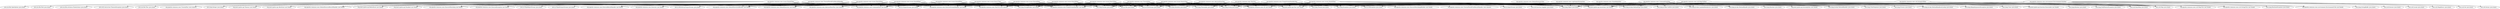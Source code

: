 digraph "test-classes" {
    // Path: java_projects/cleaned_final_projects_decomposed_tests/commons-exec/target/test-classes
   "org.apache.commons.exec.AbstractExecTest"         -> "java.io.File (java.base)";
   "org.apache.commons.exec.AbstractExecTest"         -> "java.io.PrintStream (java.base)";
   "org.apache.commons.exec.AbstractExecTest"         -> "java.lang.IllegalArgumentException (java.base)";
   "org.apache.commons.exec.AbstractExecTest"         -> "java.lang.Object (java.base)";
   "org.apache.commons.exec.AbstractExecTest"         -> "java.lang.String (java.base)";
   "org.apache.commons.exec.AbstractExecTest"         -> "java.lang.StringBuilder (java.base)";
   "org.apache.commons.exec.AbstractExecTest"         -> "java.lang.System (java.base)";
   "org.apache.commons.exec.AbstractExecTest"         -> "org.apache.commons.exec.TestUtil (test-classes)";
   "org.apache.commons.exec.CommandLineTest"          -> "java.io.File (java.base)";
   "org.apache.commons.exec.CommandLineTest"          -> "java.io.PrintStream (java.base)";
   "org.apache.commons.exec.CommandLineTest"          -> "java.lang.Boolean (java.base)";
   "org.apache.commons.exec.CommandLineTest"          -> "java.lang.Class (java.base)";
   "org.apache.commons.exec.CommandLineTest"          -> "java.lang.Exception (java.base)";
   "org.apache.commons.exec.CommandLineTest"          -> "java.lang.IllegalArgumentException (java.base)";
   "org.apache.commons.exec.CommandLineTest"          -> "java.lang.NullPointerException (java.base)";
   "org.apache.commons.exec.CommandLineTest"          -> "java.lang.Object (java.base)";
   "org.apache.commons.exec.CommandLineTest"          -> "java.lang.String (java.base)";
   "org.apache.commons.exec.CommandLineTest"          -> "java.lang.StringBuilder (java.base)";
   "org.apache.commons.exec.CommandLineTest"          -> "java.lang.System (java.base)";
   "org.apache.commons.exec.CommandLineTest"          -> "java.lang.Throwable (java.base)";
   "org.apache.commons.exec.CommandLineTest"          -> "java.lang.invoke.CallSite (java.base)";
   "org.apache.commons.exec.CommandLineTest"          -> "java.lang.invoke.LambdaMetafactory (java.base)";
   "org.apache.commons.exec.CommandLineTest"          -> "java.lang.invoke.MethodHandle (java.base)";
   "org.apache.commons.exec.CommandLineTest"          -> "java.lang.invoke.MethodHandles (java.base)";
   "org.apache.commons.exec.CommandLineTest"          -> "java.lang.invoke.MethodHandles$Lookup (java.base)";
   "org.apache.commons.exec.CommandLineTest"          -> "java.lang.invoke.MethodType (java.base)";
   "org.apache.commons.exec.CommandLineTest"          -> "java.util.HashMap (java.base)";
   "org.apache.commons.exec.CommandLineTest"          -> "java.util.Map (java.base)";
   "org.apache.commons.exec.CommandLineTest"          -> "org.apache.commons.exec.CommandLine (not found)";
   "org.apache.commons.exec.CommandLineTest"          -> "org.apache.commons.exec.util.StringUtils (not found)";
   "org.apache.commons.exec.CommandLineTest"          -> "org.junit.jupiter.api.Assertions (not found)";
   "org.apache.commons.exec.CommandLineTest"          -> "org.junit.jupiter.api.Test (not found)";
   "org.apache.commons.exec.CommandLineTest"          -> "org.junit.jupiter.api.function.Executable (not found)";
   "org.apache.commons.exec.DefaultExecutorTest"      -> "java.lang.Object (java.base)";
   "org.apache.commons.exec.LogOutputStreamTest"      -> "java.lang.Object (java.base)";
   "org.apache.commons.exec.PumpStreamHandlerTest"    -> "java.lang.Object (java.base)";
   "org.apache.commons.exec.PumpStreamHandlerTest"    -> "java.time.Duration (java.base)";
   "org.apache.commons.exec.PumpStreamHandlerTest"    -> "org.apache.commons.exec.PumpStreamHandler (not found)";
   "org.apache.commons.exec.PumpStreamHandlerTest"    -> "org.junit.jupiter.api.Assertions (not found)";
   "org.apache.commons.exec.PumpStreamHandlerTest"    -> "org.junit.jupiter.api.Test (not found)";
   "org.apache.commons.exec.StandAloneTest"           -> "java.lang.Object (java.base)";
   "org.apache.commons.exec.TestUtil"                 -> "java.io.File (java.base)";
   "org.apache.commons.exec.TestUtil"                 -> "java.lang.Object (java.base)";
   "org.apache.commons.exec.TestUtil"                 -> "java.lang.String (java.base)";
   "org.apache.commons.exec.TestUtil"                 -> "java.lang.StringBuilder (java.base)";
   "org.apache.commons.exec.TestUtil"                 -> "org.apache.commons.exec.OS (not found)";
   "org.apache.commons.exec.TestUtil"                 -> "org.junit.jupiter.api.Assertions (not found)";
   "org.apache.commons.exec.TutorialTest"             -> "java.io.File (java.base)";
   "org.apache.commons.exec.TutorialTest"             -> "java.io.IOException (java.base)";
   "org.apache.commons.exec.TutorialTest"             -> "java.io.PrintStream (java.base)";
   "org.apache.commons.exec.TutorialTest"             -> "java.lang.Exception (java.base)";
   "org.apache.commons.exec.TutorialTest"             -> "java.lang.Object (java.base)";
   "org.apache.commons.exec.TutorialTest"             -> "java.lang.String (java.base)";
   "org.apache.commons.exec.TutorialTest"             -> "java.lang.StringBuilder (java.base)";
   "org.apache.commons.exec.TutorialTest"             -> "java.lang.System (java.base)";
   "org.apache.commons.exec.TutorialTest"             -> "java.time.Duration (java.base)";
   "org.apache.commons.exec.TutorialTest"             -> "java.util.HashMap (java.base)";
   "org.apache.commons.exec.TutorialTest"             -> "java.util.Map (java.base)";
   "org.apache.commons.exec.TutorialTest"             -> "org.apache.commons.exec.CommandLine (not found)";
   "org.apache.commons.exec.TutorialTest"             -> "org.apache.commons.exec.DefaultExecutor (not found)";
   "org.apache.commons.exec.TutorialTest"             -> "org.apache.commons.exec.DefaultExecutor$Builder (not found)";
   "org.apache.commons.exec.TutorialTest"             -> "org.apache.commons.exec.ExecuteResultHandler (not found)";
   "org.apache.commons.exec.TutorialTest"             -> "org.apache.commons.exec.ExecuteWatchdog (not found)";
   "org.apache.commons.exec.TutorialTest"             -> "org.apache.commons.exec.ExecuteWatchdog$Builder (not found)";
   "org.apache.commons.exec.TutorialTest"             -> "org.apache.commons.exec.Executor (not found)";
   "org.apache.commons.exec.TutorialTest"             -> "org.apache.commons.exec.TestUtil (test-classes)";
   "org.apache.commons.exec.TutorialTest"             -> "org.apache.commons.exec.TutorialTest$PrintResultHandler (test-classes)";
   "org.apache.commons.exec.TutorialTest"             -> "org.junit.jupiter.api.Assertions (not found)";
   "org.apache.commons.exec.TutorialTest"             -> "org.junit.jupiter.api.Test (not found)";
   "org.apache.commons.exec.TutorialTest$PrintResultHandler" -> "java.io.PrintStream (java.base)";
   "org.apache.commons.exec.TutorialTest$PrintResultHandler" -> "java.lang.String (java.base)";
   "org.apache.commons.exec.TutorialTest$PrintResultHandler" -> "java.lang.StringBuilder (java.base)";
   "org.apache.commons.exec.TutorialTest$PrintResultHandler" -> "java.lang.System (java.base)";
   "org.apache.commons.exec.TutorialTest$PrintResultHandler" -> "org.apache.commons.exec.DefaultExecuteResultHandler (not found)";
   "org.apache.commons.exec.TutorialTest$PrintResultHandler" -> "org.apache.commons.exec.ExecuteException (not found)";
   "org.apache.commons.exec.TutorialTest$PrintResultHandler" -> "org.apache.commons.exec.ExecuteWatchdog (not found)";
   "org.apache.commons.exec.TutorialTest$PrintResultHandler" -> "org.apache.commons.exec.TutorialTest (test-classes)";
   "org.apache.commons.exec.environment.EnvironmentUtilsTest" -> "java.io.IOException (java.base)";
   "org.apache.commons.exec.environment.EnvironmentUtilsTest" -> "java.lang.Exception (java.base)";
   "org.apache.commons.exec.environment.EnvironmentUtilsTest" -> "java.lang.Object (java.base)";
   "org.apache.commons.exec.environment.EnvironmentUtilsTest" -> "java.lang.String (java.base)";
   "org.apache.commons.exec.environment.EnvironmentUtilsTest" -> "java.lang.StringBuilder (java.base)";
   "org.apache.commons.exec.environment.EnvironmentUtilsTest" -> "java.util.Arrays (java.base)";
   "org.apache.commons.exec.environment.EnvironmentUtilsTest" -> "java.util.HashMap (java.base)";
   "org.apache.commons.exec.environment.EnvironmentUtilsTest" -> "java.util.Iterator (java.base)";
   "org.apache.commons.exec.environment.EnvironmentUtilsTest" -> "java.util.Locale (java.base)";
   "org.apache.commons.exec.environment.EnvironmentUtilsTest" -> "java.util.Map (java.base)";
   "org.apache.commons.exec.environment.EnvironmentUtilsTest" -> "java.util.Map$Entry (java.base)";
   "org.apache.commons.exec.environment.EnvironmentUtilsTest" -> "java.util.Set (java.base)";
   "org.apache.commons.exec.environment.EnvironmentUtilsTest" -> "org.apache.commons.exec.OS (not found)";
   "org.apache.commons.exec.environment.EnvironmentUtilsTest" -> "org.apache.commons.exec.environment.EnvironmentUtils (not found)";
   "org.apache.commons.exec.environment.EnvironmentUtilsTest" -> "org.junit.jupiter.api.Assertions (not found)";
   "org.apache.commons.exec.environment.EnvironmentUtilsTest" -> "org.junit.jupiter.api.Test (not found)";
   "org.apache.commons.exec.issues.Exec33Test"        -> "java.io.File (java.base)";
   "org.apache.commons.exec.issues.Exec33Test"        -> "java.io.InputStream (java.base)";
   "org.apache.commons.exec.issues.Exec33Test"        -> "java.io.OutputStream (java.base)";
   "org.apache.commons.exec.issues.Exec33Test"        -> "java.io.PrintStream (java.base)";
   "org.apache.commons.exec.issues.Exec33Test"        -> "java.lang.Exception (java.base)";
   "org.apache.commons.exec.issues.Exec33Test"        -> "java.lang.Object (java.base)";
   "org.apache.commons.exec.issues.Exec33Test"        -> "java.lang.String (java.base)";
   "org.apache.commons.exec.issues.Exec33Test"        -> "java.lang.StringBuilder (java.base)";
   "org.apache.commons.exec.issues.Exec33Test"        -> "java.lang.System (java.base)";
   "org.apache.commons.exec.issues.Exec33Test"        -> "org.apache.commons.exec.CommandLine (not found)";
   "org.apache.commons.exec.issues.Exec33Test"        -> "org.apache.commons.exec.DefaultExecutor (not found)";
   "org.apache.commons.exec.issues.Exec33Test"        -> "org.apache.commons.exec.DefaultExecutor$Builder (not found)";
   "org.apache.commons.exec.issues.Exec33Test"        -> "org.apache.commons.exec.ExecuteStreamHandler (not found)";
   "org.apache.commons.exec.issues.Exec33Test"        -> "org.apache.commons.exec.Executor (not found)";
   "org.apache.commons.exec.issues.Exec33Test"        -> "org.apache.commons.exec.PumpStreamHandler (not found)";
   "org.apache.commons.exec.issues.Exec33Test"        -> "org.apache.commons.exec.TestUtil (test-classes)";
   "org.apache.commons.exec.issues.Exec33Test"        -> "org.junit.jupiter.api.Assertions (not found)";
   "org.apache.commons.exec.issues.Exec33Test"        -> "org.junit.jupiter.api.Test (not found)";
   "org.apache.commons.exec.issues.Exec34Test"        -> "java.io.File (java.base)";
   "org.apache.commons.exec.issues.Exec34Test"        -> "java.lang.Exception (java.base)";
   "org.apache.commons.exec.issues.Exec34Test"        -> "java.lang.Integer (java.base)";
   "org.apache.commons.exec.issues.Exec34Test"        -> "java.lang.Object (java.base)";
   "org.apache.commons.exec.issues.Exec34Test"        -> "java.lang.String (java.base)";
   "org.apache.commons.exec.issues.Exec34Test"        -> "java.lang.StringBuilder (java.base)";
   "org.apache.commons.exec.issues.Exec34Test"        -> "org.apache.commons.exec.CommandLine (not found)";
   "org.apache.commons.exec.issues.Exec34Test"        -> "org.apache.commons.exec.DefaultExecuteResultHandler (not found)";
   "org.apache.commons.exec.issues.Exec34Test"        -> "org.apache.commons.exec.DefaultExecutor (not found)";
   "org.apache.commons.exec.issues.Exec34Test"        -> "org.apache.commons.exec.DefaultExecutor$Builder (not found)";
   "org.apache.commons.exec.issues.Exec34Test"        -> "org.apache.commons.exec.ExecuteException (not found)";
   "org.apache.commons.exec.issues.Exec34Test"        -> "org.apache.commons.exec.ExecuteResultHandler (not found)";
   "org.apache.commons.exec.issues.Exec34Test"        -> "org.apache.commons.exec.ExecuteWatchdog (not found)";
   "org.apache.commons.exec.issues.Exec34Test"        -> "org.apache.commons.exec.Executor (not found)";
   "org.apache.commons.exec.issues.Exec34Test"        -> "org.apache.commons.exec.TestUtil (test-classes)";
   "org.apache.commons.exec.issues.Exec34Test"        -> "org.junit.jupiter.api.Assertions (not found)";
   "org.apache.commons.exec.issues.Exec34Test"        -> "org.junit.jupiter.api.Test (not found)";
   "org.apache.commons.exec.issues.Exec36Test"        -> "java.io.ByteArrayOutputStream (java.base)";
   "org.apache.commons.exec.issues.Exec36Test"        -> "java.io.File (java.base)";
   "org.apache.commons.exec.issues.Exec36Test"        -> "java.io.OutputStream (java.base)";
   "org.apache.commons.exec.issues.Exec36Test"        -> "java.io.PrintStream (java.base)";
   "org.apache.commons.exec.issues.Exec36Test"        -> "java.lang.Exception (java.base)";
   "org.apache.commons.exec.issues.Exec36Test"        -> "java.lang.Object (java.base)";
   "org.apache.commons.exec.issues.Exec36Test"        -> "java.lang.String (java.base)";
   "org.apache.commons.exec.issues.Exec36Test"        -> "java.lang.StringBuilder (java.base)";
   "org.apache.commons.exec.issues.Exec36Test"        -> "java.lang.System (java.base)";
   "org.apache.commons.exec.issues.Exec36Test"        -> "java.util.HashMap (java.base)";
   "org.apache.commons.exec.issues.Exec36Test"        -> "java.util.Map (java.base)";
   "org.apache.commons.exec.issues.Exec36Test"        -> "org.apache.commons.exec.CommandLine (not found)";
   "org.apache.commons.exec.issues.Exec36Test"        -> "org.apache.commons.exec.DefaultExecutor (not found)";
   "org.apache.commons.exec.issues.Exec36Test"        -> "org.apache.commons.exec.DefaultExecutor$Builder (not found)";
   "org.apache.commons.exec.issues.Exec36Test"        -> "org.apache.commons.exec.ExecuteStreamHandler (not found)";
   "org.apache.commons.exec.issues.Exec36Test"        -> "org.apache.commons.exec.Executor (not found)";
   "org.apache.commons.exec.issues.Exec36Test"        -> "org.apache.commons.exec.OS (not found)";
   "org.apache.commons.exec.issues.Exec36Test"        -> "org.apache.commons.exec.PumpStreamHandler (not found)";
   "org.apache.commons.exec.issues.Exec36Test"        -> "org.apache.commons.exec.TestUtil (test-classes)";
   "org.apache.commons.exec.issues.Exec36Test"        -> "org.junit.jupiter.api.AfterEach (not found)";
   "org.apache.commons.exec.issues.Exec36Test"        -> "org.junit.jupiter.api.Assertions (not found)";
   "org.apache.commons.exec.issues.Exec36Test"        -> "org.junit.jupiter.api.BeforeEach (not found)";
   "org.apache.commons.exec.issues.Exec36Test"        -> "org.junit.jupiter.api.Disabled (not found)";
   "org.apache.commons.exec.issues.Exec36Test"        -> "org.junit.jupiter.api.Test (not found)";
   "org.apache.commons.exec.issues.Exec41Test"        -> "java.io.File (java.base)";
   "org.apache.commons.exec.issues.Exec41Test"        -> "java.io.InputStream (java.base)";
   "org.apache.commons.exec.issues.Exec41Test"        -> "java.io.OutputStream (java.base)";
   "org.apache.commons.exec.issues.Exec41Test"        -> "java.io.PrintStream (java.base)";
   "org.apache.commons.exec.issues.Exec41Test"        -> "java.lang.Exception (java.base)";
   "org.apache.commons.exec.issues.Exec41Test"        -> "java.lang.Object (java.base)";
   "org.apache.commons.exec.issues.Exec41Test"        -> "java.lang.String (java.base)";
   "org.apache.commons.exec.issues.Exec41Test"        -> "java.lang.StringBuilder (java.base)";
   "org.apache.commons.exec.issues.Exec41Test"        -> "java.lang.System (java.base)";
   "org.apache.commons.exec.issues.Exec41Test"        -> "java.lang.invoke.CallSite (java.base)";
   "org.apache.commons.exec.issues.Exec41Test"        -> "java.lang.invoke.LambdaMetafactory (java.base)";
   "org.apache.commons.exec.issues.Exec41Test"        -> "java.lang.invoke.MethodHandle (java.base)";
   "org.apache.commons.exec.issues.Exec41Test"        -> "java.lang.invoke.MethodHandles (java.base)";
   "org.apache.commons.exec.issues.Exec41Test"        -> "java.lang.invoke.MethodHandles$Lookup (java.base)";
   "org.apache.commons.exec.issues.Exec41Test"        -> "java.lang.invoke.MethodType (java.base)";
   "org.apache.commons.exec.issues.Exec41Test"        -> "java.util.function.Supplier (java.base)";
   "org.apache.commons.exec.issues.Exec41Test"        -> "org.apache.commons.exec.CommandLine (not found)";
   "org.apache.commons.exec.issues.Exec41Test"        -> "org.apache.commons.exec.DefaultExecutor (not found)";
   "org.apache.commons.exec.issues.Exec41Test"        -> "org.apache.commons.exec.DefaultExecutor$Builder (not found)";
   "org.apache.commons.exec.issues.Exec41Test"        -> "org.apache.commons.exec.ExecuteException (not found)";
   "org.apache.commons.exec.issues.Exec41Test"        -> "org.apache.commons.exec.ExecuteStreamHandler (not found)";
   "org.apache.commons.exec.issues.Exec41Test"        -> "org.apache.commons.exec.ExecuteWatchdog (not found)";
   "org.apache.commons.exec.issues.Exec41Test"        -> "org.apache.commons.exec.OS (not found)";
   "org.apache.commons.exec.issues.Exec41Test"        -> "org.apache.commons.exec.PumpStreamHandler (not found)";
   "org.apache.commons.exec.issues.Exec41Test"        -> "org.apache.commons.exec.TestUtil (test-classes)";
   "org.apache.commons.exec.issues.Exec41Test"        -> "org.junit.jupiter.api.Assertions (not found)";
   "org.apache.commons.exec.issues.Exec41Test"        -> "org.junit.jupiter.api.Test (not found)";
   "org.apache.commons.exec.issues.Exec44Test"        -> "java.io.File (java.base)";
   "org.apache.commons.exec.issues.Exec44Test"        -> "java.lang.Exception (java.base)";
   "org.apache.commons.exec.issues.Exec44Test"        -> "java.lang.Object (java.base)";
   "org.apache.commons.exec.issues.Exec44Test"        -> "java.lang.String (java.base)";
   "org.apache.commons.exec.issues.Exec44Test"        -> "java.lang.StringBuilder (java.base)";
   "org.apache.commons.exec.issues.Exec44Test"        -> "java.lang.Thread (java.base)";
   "org.apache.commons.exec.issues.Exec44Test"        -> "org.apache.commons.exec.CommandLine (not found)";
   "org.apache.commons.exec.issues.Exec44Test"        -> "org.apache.commons.exec.DefaultExecuteResultHandler (not found)";
   "org.apache.commons.exec.issues.Exec44Test"        -> "org.apache.commons.exec.DefaultExecutor (not found)";
   "org.apache.commons.exec.issues.Exec44Test"        -> "org.apache.commons.exec.DefaultExecutor$Builder (not found)";
   "org.apache.commons.exec.issues.Exec44Test"        -> "org.apache.commons.exec.ExecuteResultHandler (not found)";
   "org.apache.commons.exec.issues.Exec44Test"        -> "org.apache.commons.exec.ExecuteWatchdog (not found)";
   "org.apache.commons.exec.issues.Exec44Test"        -> "org.apache.commons.exec.Executor (not found)";
   "org.apache.commons.exec.issues.Exec44Test"        -> "org.apache.commons.exec.TestUtil (test-classes)";
   "org.apache.commons.exec.issues.Exec44Test"        -> "org.junit.jupiter.api.Assertions (not found)";
   "org.apache.commons.exec.issues.Exec44Test"        -> "org.junit.jupiter.api.Test (not found)";
   "org.apache.commons.exec.issues.Exec49Test"        -> "java.io.ByteArrayOutputStream (java.base)";
   "org.apache.commons.exec.issues.Exec49Test"        -> "java.io.OutputStream (java.base)";
   "org.apache.commons.exec.issues.Exec49Test"        -> "java.io.PipedInputStream (java.base)";
   "org.apache.commons.exec.issues.Exec49Test"        -> "java.io.PipedOutputStream (java.base)";
   "org.apache.commons.exec.issues.Exec49Test"        -> "java.io.PrintStream (java.base)";
   "org.apache.commons.exec.issues.Exec49Test"        -> "java.lang.Exception (java.base)";
   "org.apache.commons.exec.issues.Exec49Test"        -> "java.lang.Object (java.base)";
   "org.apache.commons.exec.issues.Exec49Test"        -> "java.lang.String (java.base)";
   "org.apache.commons.exec.issues.Exec49Test"        -> "java.lang.StringBuilder (java.base)";
   "org.apache.commons.exec.issues.Exec49Test"        -> "java.lang.System (java.base)";
   "org.apache.commons.exec.issues.Exec49Test"        -> "java.lang.Throwable (java.base)";
   "org.apache.commons.exec.issues.Exec49Test"        -> "java.time.Duration (java.base)";
   "org.apache.commons.exec.issues.Exec49Test"        -> "org.apache.commons.exec.CommandLine (not found)";
   "org.apache.commons.exec.issues.Exec49Test"        -> "org.apache.commons.exec.DefaultExecuteResultHandler (not found)";
   "org.apache.commons.exec.issues.Exec49Test"        -> "org.apache.commons.exec.DefaultExecutor (not found)";
   "org.apache.commons.exec.issues.Exec49Test"        -> "org.apache.commons.exec.DefaultExecutor$Builder (not found)";
   "org.apache.commons.exec.issues.Exec49Test"        -> "org.apache.commons.exec.ExecuteResultHandler (not found)";
   "org.apache.commons.exec.issues.Exec49Test"        -> "org.apache.commons.exec.ExecuteStreamHandler (not found)";
   "org.apache.commons.exec.issues.Exec49Test"        -> "org.apache.commons.exec.Executor (not found)";
   "org.apache.commons.exec.issues.Exec49Test"        -> "org.apache.commons.exec.OS (not found)";
   "org.apache.commons.exec.issues.Exec49Test"        -> "org.apache.commons.exec.PumpStreamHandler (not found)";
   "org.apache.commons.exec.issues.Exec49Test"        -> "org.junit.jupiter.api.Test (not found)";
   "org.apache.commons.exec.issues.Exec57Test"        -> "java.io.File (java.base)";
   "org.apache.commons.exec.issues.Exec57Test"        -> "java.io.IOException (java.base)";
   "org.apache.commons.exec.issues.Exec57Test"        -> "java.io.OutputStream (java.base)";
   "org.apache.commons.exec.issues.Exec57Test"        -> "java.io.PrintStream (java.base)";
   "org.apache.commons.exec.issues.Exec57Test"        -> "java.lang.String (java.base)";
   "org.apache.commons.exec.issues.Exec57Test"        -> "java.lang.System (java.base)";
   "org.apache.commons.exec.issues.Exec57Test"        -> "org.apache.commons.exec.AbstractExecTest (test-classes)";
   "org.apache.commons.exec.issues.Exec57Test"        -> "org.apache.commons.exec.CommandLine (not found)";
   "org.apache.commons.exec.issues.Exec57Test"        -> "org.apache.commons.exec.DefaultExecutor (not found)";
   "org.apache.commons.exec.issues.Exec57Test"        -> "org.apache.commons.exec.DefaultExecutor$Builder (not found)";
   "org.apache.commons.exec.issues.Exec57Test"        -> "org.apache.commons.exec.ExecuteStreamHandler (not found)";
   "org.apache.commons.exec.issues.Exec57Test"        -> "org.apache.commons.exec.OS (not found)";
   "org.apache.commons.exec.issues.Exec57Test"        -> "org.apache.commons.exec.PumpStreamHandler (not found)";
   "org.apache.commons.exec.issues.Exec57Test"        -> "org.junit.jupiter.api.Disabled (not found)";
   "org.apache.commons.exec.issues.Exec57Test"        -> "org.junit.jupiter.api.Test (not found)";
   "org.apache.commons.exec.issues.Exec57Test"        -> "org.junit.jupiter.api.Timeout (not found)";
   "org.apache.commons.exec.issues.Exec60Test"        -> "java.io.File (java.base)";
   "org.apache.commons.exec.issues.Exec60Test"        -> "java.io.PrintStream (java.base)";
   "org.apache.commons.exec.issues.Exec60Test"        -> "java.lang.Exception (java.base)";
   "org.apache.commons.exec.issues.Exec60Test"        -> "java.lang.Integer (java.base)";
   "org.apache.commons.exec.issues.Exec60Test"        -> "java.lang.String (java.base)";
   "org.apache.commons.exec.issues.Exec60Test"        -> "java.lang.StringBuilder (java.base)";
   "org.apache.commons.exec.issues.Exec60Test"        -> "java.lang.System (java.base)";
   "org.apache.commons.exec.issues.Exec60Test"        -> "org.apache.commons.exec.AbstractExecTest (test-classes)";
   "org.apache.commons.exec.issues.Exec60Test"        -> "org.apache.commons.exec.CommandLine (not found)";
   "org.apache.commons.exec.issues.Exec60Test"        -> "org.apache.commons.exec.DefaultExecutor (not found)";
   "org.apache.commons.exec.issues.Exec60Test"        -> "org.apache.commons.exec.DefaultExecutor$Builder (not found)";
   "org.apache.commons.exec.issues.Exec60Test"        -> "org.apache.commons.exec.ExecuteException (not found)";
   "org.apache.commons.exec.issues.Exec60Test"        -> "org.apache.commons.exec.ExecuteWatchdog (not found)";
   "org.apache.commons.exec.issues.Exec60Test"        -> "org.apache.commons.exec.Executor (not found)";
   "org.apache.commons.exec.issues.Exec60Test"        -> "org.junit.jupiter.api.Assertions (not found)";
   "org.apache.commons.exec.issues.Exec60Test"        -> "org.junit.jupiter.api.Disabled (not found)";
   "org.apache.commons.exec.issues.Exec60Test"        -> "org.junit.jupiter.api.Test (not found)";
   "org.apache.commons.exec.issues.Exec62Test"        -> "java.io.File (java.base)";
   "org.apache.commons.exec.issues.Exec62Test"        -> "java.io.OutputStream (java.base)";
   "org.apache.commons.exec.issues.Exec62Test"        -> "java.lang.Exception (java.base)";
   "org.apache.commons.exec.issues.Exec62Test"        -> "java.lang.Integer (java.base)";
   "org.apache.commons.exec.issues.Exec62Test"        -> "java.lang.Object (java.base)";
   "org.apache.commons.exec.issues.Exec62Test"        -> "java.lang.String (java.base)";
   "org.apache.commons.exec.issues.Exec62Test"        -> "java.lang.StringBuilder (java.base)";
   "org.apache.commons.exec.issues.Exec62Test"        -> "java.lang.Throwable (java.base)";
   "org.apache.commons.exec.issues.Exec62Test"        -> "java.nio.file.Files (java.base)";
   "org.apache.commons.exec.issues.Exec62Test"        -> "java.nio.file.OpenOption (java.base)";
   "org.apache.commons.exec.issues.Exec62Test"        -> "java.nio.file.Path (java.base)";
   "org.apache.commons.exec.issues.Exec62Test"        -> "java.nio.file.attribute.FileAttribute (java.base)";
   "org.apache.commons.exec.issues.Exec62Test"        -> "java.util.concurrent.TimeoutException (java.base)";
   "org.apache.commons.exec.issues.Exec62Test"        -> "org.apache.commons.exec.CommandLine (not found)";
   "org.apache.commons.exec.issues.Exec62Test"        -> "org.apache.commons.exec.DefaultExecutor (not found)";
   "org.apache.commons.exec.issues.Exec62Test"        -> "org.apache.commons.exec.DefaultExecutor$Builder (not found)";
   "org.apache.commons.exec.issues.Exec62Test"        -> "org.apache.commons.exec.ExecuteStreamHandler (not found)";
   "org.apache.commons.exec.issues.Exec62Test"        -> "org.apache.commons.exec.ExecuteWatchdog (not found)";
   "org.apache.commons.exec.issues.Exec62Test"        -> "org.apache.commons.exec.OS (not found)";
   "org.apache.commons.exec.issues.Exec62Test"        -> "org.apache.commons.exec.PumpStreamHandler (not found)";
   "org.apache.commons.exec.issues.Exec62Test"        -> "org.apache.commons.exec.TestUtil (test-classes)";
   "org.apache.commons.exec.issues.Exec62Test"        -> "org.junit.jupiter.api.AfterEach (not found)";
   "org.apache.commons.exec.issues.Exec62Test"        -> "org.junit.jupiter.api.BeforeEach (not found)";
   "org.apache.commons.exec.issues.Exec62Test"        -> "org.junit.jupiter.api.Disabled (not found)";
   "org.apache.commons.exec.issues.Exec62Test"        -> "org.junit.jupiter.api.Test (not found)";
   "org.apache.commons.exec.issues.Exec62Test"        -> "org.junit.jupiter.api.Timeout (not found)";
   "org.apache.commons.exec.issues.Exec65Test"        -> "java.io.File (java.base)";
   "org.apache.commons.exec.issues.Exec65Test"        -> "java.io.InputStream (java.base)";
   "org.apache.commons.exec.issues.Exec65Test"        -> "java.io.OutputStream (java.base)";
   "org.apache.commons.exec.issues.Exec65Test"        -> "java.io.PrintStream (java.base)";
   "org.apache.commons.exec.issues.Exec65Test"        -> "java.lang.CharSequence (java.base)";
   "org.apache.commons.exec.issues.Exec65Test"        -> "java.lang.Class (java.base)";
   "org.apache.commons.exec.issues.Exec65Test"        -> "java.lang.Exception (java.base)";
   "org.apache.commons.exec.issues.Exec65Test"        -> "java.lang.Process (java.base)";
   "org.apache.commons.exec.issues.Exec65Test"        -> "java.lang.Runtime (java.base)";
   "org.apache.commons.exec.issues.Exec65Test"        -> "java.lang.String (java.base)";
   "org.apache.commons.exec.issues.Exec65Test"        -> "java.lang.System (java.base)";
   "org.apache.commons.exec.issues.Exec65Test"        -> "java.lang.Thread (java.base)";
   "org.apache.commons.exec.issues.Exec65Test"        -> "java.lang.Throwable (java.base)";
   "org.apache.commons.exec.issues.Exec65Test"        -> "java.lang.invoke.CallSite (java.base)";
   "org.apache.commons.exec.issues.Exec65Test"        -> "java.lang.invoke.LambdaMetafactory (java.base)";
   "org.apache.commons.exec.issues.Exec65Test"        -> "java.lang.invoke.MethodHandle (java.base)";
   "org.apache.commons.exec.issues.Exec65Test"        -> "java.lang.invoke.MethodHandles (java.base)";
   "org.apache.commons.exec.issues.Exec65Test"        -> "java.lang.invoke.MethodHandles$Lookup (java.base)";
   "org.apache.commons.exec.issues.Exec65Test"        -> "java.lang.invoke.MethodType (java.base)";
   "org.apache.commons.exec.issues.Exec65Test"        -> "org.apache.commons.exec.AbstractExecTest (test-classes)";
   "org.apache.commons.exec.issues.Exec65Test"        -> "org.apache.commons.exec.CommandLine (not found)";
   "org.apache.commons.exec.issues.Exec65Test"        -> "org.apache.commons.exec.DefaultExecutor (not found)";
   "org.apache.commons.exec.issues.Exec65Test"        -> "org.apache.commons.exec.DefaultExecutor$Builder (not found)";
   "org.apache.commons.exec.issues.Exec65Test"        -> "org.apache.commons.exec.ExecuteException (not found)";
   "org.apache.commons.exec.issues.Exec65Test"        -> "org.apache.commons.exec.ExecuteStreamHandler (not found)";
   "org.apache.commons.exec.issues.Exec65Test"        -> "org.apache.commons.exec.ExecuteWatchdog (not found)";
   "org.apache.commons.exec.issues.Exec65Test"        -> "org.apache.commons.exec.OS (not found)";
   "org.apache.commons.exec.issues.Exec65Test"        -> "org.apache.commons.exec.PumpStreamHandler (not found)";
   "org.apache.commons.exec.issues.Exec65Test"        -> "org.junit.jupiter.api.Assertions (not found)";
   "org.apache.commons.exec.issues.Exec65Test"        -> "org.junit.jupiter.api.Assumptions (not found)";
   "org.apache.commons.exec.issues.Exec65Test"        -> "org.junit.jupiter.api.Test (not found)";
   "org.apache.commons.exec.issues.Exec65Test"        -> "org.junit.jupiter.api.function.Executable (not found)";
   "org.apache.commons.exec.util.MapUtilTest"         -> "java.lang.Exception (java.base)";
   "org.apache.commons.exec.util.MapUtilTest"         -> "java.lang.Object (java.base)";
   "org.apache.commons.exec.util.MapUtilTest"         -> "java.lang.String (java.base)";
   "org.apache.commons.exec.util.MapUtilTest"         -> "java.util.HashMap (java.base)";
   "org.apache.commons.exec.util.MapUtilTest"         -> "java.util.Map (java.base)";
   "org.apache.commons.exec.util.MapUtilTest"         -> "org.apache.commons.exec.environment.EnvironmentUtils (not found)";
   "org.apache.commons.exec.util.MapUtilTest"         -> "org.apache.commons.exec.util.MapUtils (not found)";
   "org.apache.commons.exec.util.MapUtilTest"         -> "org.junit.jupiter.api.Assertions (not found)";
   "org.apache.commons.exec.util.MapUtilTest"         -> "org.junit.jupiter.api.Test (not found)";
   "org.apache.commons.exec.util.StringUtilTest"      -> "java.lang.Exception (java.base)";
   "org.apache.commons.exec.util.StringUtilTest"      -> "java.lang.Object (java.base)";
   "org.apache.commons.exec.util.StringUtilTest"      -> "java.lang.RuntimeException (java.base)";
   "org.apache.commons.exec.util.StringUtilTest"      -> "java.lang.String (java.base)";
   "org.apache.commons.exec.util.StringUtilTest"      -> "java.lang.StringBuffer (java.base)";
   "org.apache.commons.exec.util.StringUtilTest"      -> "java.util.HashMap (java.base)";
   "org.apache.commons.exec.util.StringUtilTest"      -> "java.util.Map (java.base)";
   "org.apache.commons.exec.util.StringUtilTest"      -> "org.apache.commons.exec.util.StringUtils (not found)";
   "org.apache.commons.exec.util.StringUtilTest"      -> "org.junit.jupiter.api.Assertions (not found)";
   "org.apache.commons.exec.util.StringUtilTest"      -> "org.junit.jupiter.api.Test (not found)";
}
